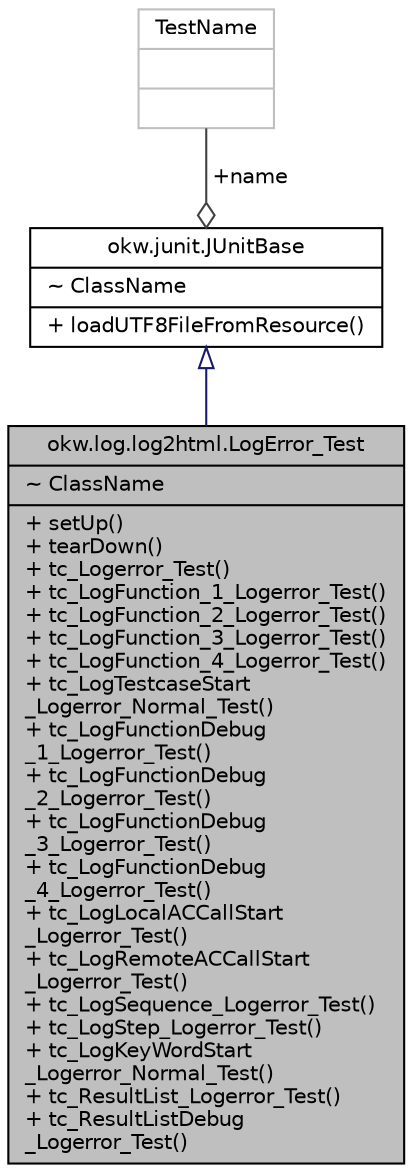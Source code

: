 digraph "okw.log.log2html.LogError_Test"
{
 // INTERACTIVE_SVG=YES
 // LATEX_PDF_SIZE
  edge [fontname="Helvetica",fontsize="10",labelfontname="Helvetica",labelfontsize="10"];
  node [fontname="Helvetica",fontsize="10",shape=record];
  Node1 [label="{okw.log.log2html.LogError_Test\n|~ ClassName\l|+ setUp()\l+ tearDown()\l+ tc_Logerror_Test()\l+ tc_LogFunction_1_Logerror_Test()\l+ tc_LogFunction_2_Logerror_Test()\l+ tc_LogFunction_3_Logerror_Test()\l+ tc_LogFunction_4_Logerror_Test()\l+ tc_LogTestcaseStart\l_Logerror_Normal_Test()\l+ tc_LogFunctionDebug\l_1_Logerror_Test()\l+ tc_LogFunctionDebug\l_2_Logerror_Test()\l+ tc_LogFunctionDebug\l_3_Logerror_Test()\l+ tc_LogFunctionDebug\l_4_Logerror_Test()\l+ tc_LogLocalACCallStart\l_Logerror_Test()\l+ tc_LogRemoteACCallStart\l_Logerror_Test()\l+ tc_LogSequence_Logerror_Test()\l+ tc_LogStep_Logerror_Test()\l+ tc_LogKeyWordStart\l_Logerror_Normal_Test()\l+ tc_ResultList_Logerror_Test()\l+ tc_ResultListDebug\l_Logerror_Test()\l}",height=0.2,width=0.4,color="black", fillcolor="grey75", style="filled", fontcolor="black",tooltip=" "];
  Node2 -> Node1 [dir="back",color="midnightblue",fontsize="10",style="solid",arrowtail="onormal",fontname="Helvetica"];
  Node2 [label="{okw.junit.JUnitBase\n|~ ClassName\l|+ loadUTF8FileFromResource()\l}",height=0.2,width=0.4,color="black", fillcolor="white", style="filled",URL="$classokw_1_1junit_1_1_j_unit_base.html",tooltip="OKW Basisklasse für OKW interne JUnit Test."];
  Node3 -> Node2 [color="grey25",fontsize="10",style="solid",label=" +name" ,arrowhead="odiamond",fontname="Helvetica"];
  Node3 [label="{TestName\n||}",height=0.2,width=0.4,color="grey75", fillcolor="white", style="filled",tooltip=" "];
}
